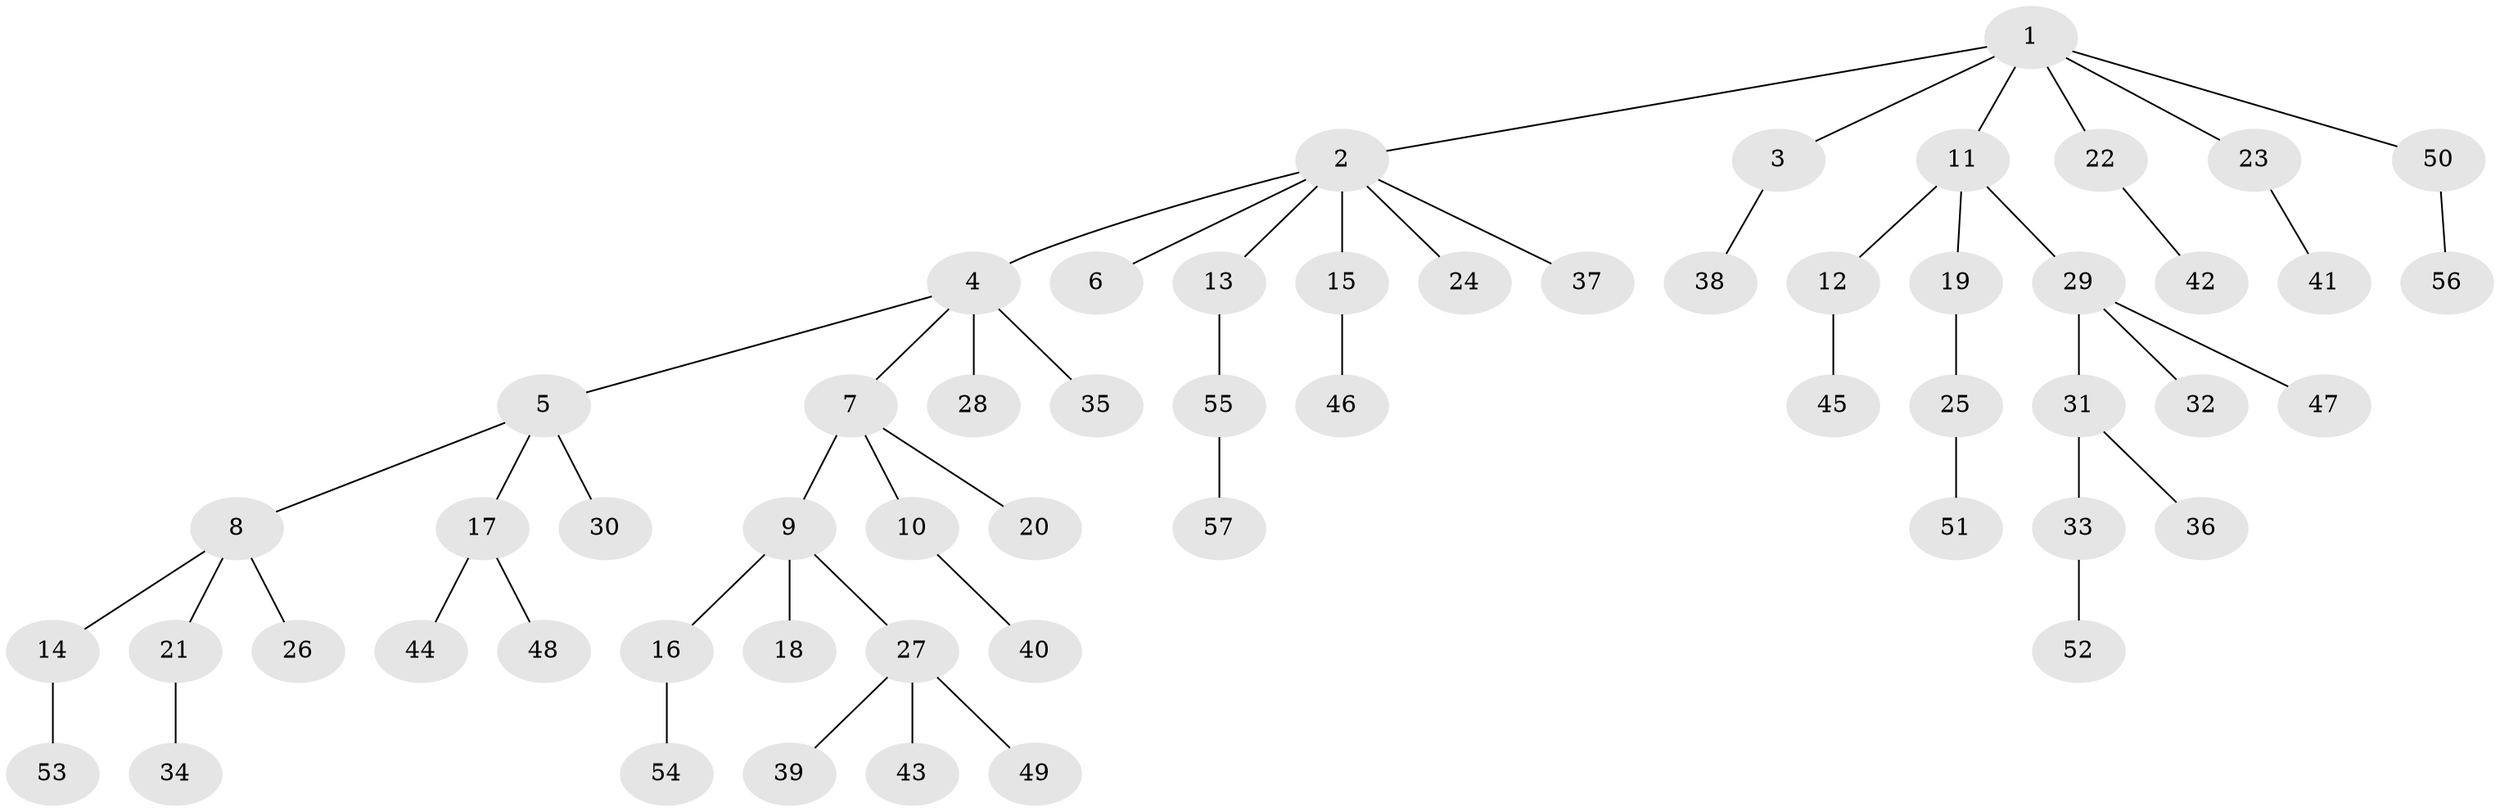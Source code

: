 // Generated by graph-tools (version 1.1) at 2025/53/03/09/25 04:53:05]
// undirected, 57 vertices, 56 edges
graph export_dot {
graph [start="1"]
  node [color=gray90,style=filled];
  1;
  2;
  3;
  4;
  5;
  6;
  7;
  8;
  9;
  10;
  11;
  12;
  13;
  14;
  15;
  16;
  17;
  18;
  19;
  20;
  21;
  22;
  23;
  24;
  25;
  26;
  27;
  28;
  29;
  30;
  31;
  32;
  33;
  34;
  35;
  36;
  37;
  38;
  39;
  40;
  41;
  42;
  43;
  44;
  45;
  46;
  47;
  48;
  49;
  50;
  51;
  52;
  53;
  54;
  55;
  56;
  57;
  1 -- 2;
  1 -- 3;
  1 -- 11;
  1 -- 22;
  1 -- 23;
  1 -- 50;
  2 -- 4;
  2 -- 6;
  2 -- 13;
  2 -- 15;
  2 -- 24;
  2 -- 37;
  3 -- 38;
  4 -- 5;
  4 -- 7;
  4 -- 28;
  4 -- 35;
  5 -- 8;
  5 -- 17;
  5 -- 30;
  7 -- 9;
  7 -- 10;
  7 -- 20;
  8 -- 14;
  8 -- 21;
  8 -- 26;
  9 -- 16;
  9 -- 18;
  9 -- 27;
  10 -- 40;
  11 -- 12;
  11 -- 19;
  11 -- 29;
  12 -- 45;
  13 -- 55;
  14 -- 53;
  15 -- 46;
  16 -- 54;
  17 -- 44;
  17 -- 48;
  19 -- 25;
  21 -- 34;
  22 -- 42;
  23 -- 41;
  25 -- 51;
  27 -- 39;
  27 -- 43;
  27 -- 49;
  29 -- 31;
  29 -- 32;
  29 -- 47;
  31 -- 33;
  31 -- 36;
  33 -- 52;
  50 -- 56;
  55 -- 57;
}
